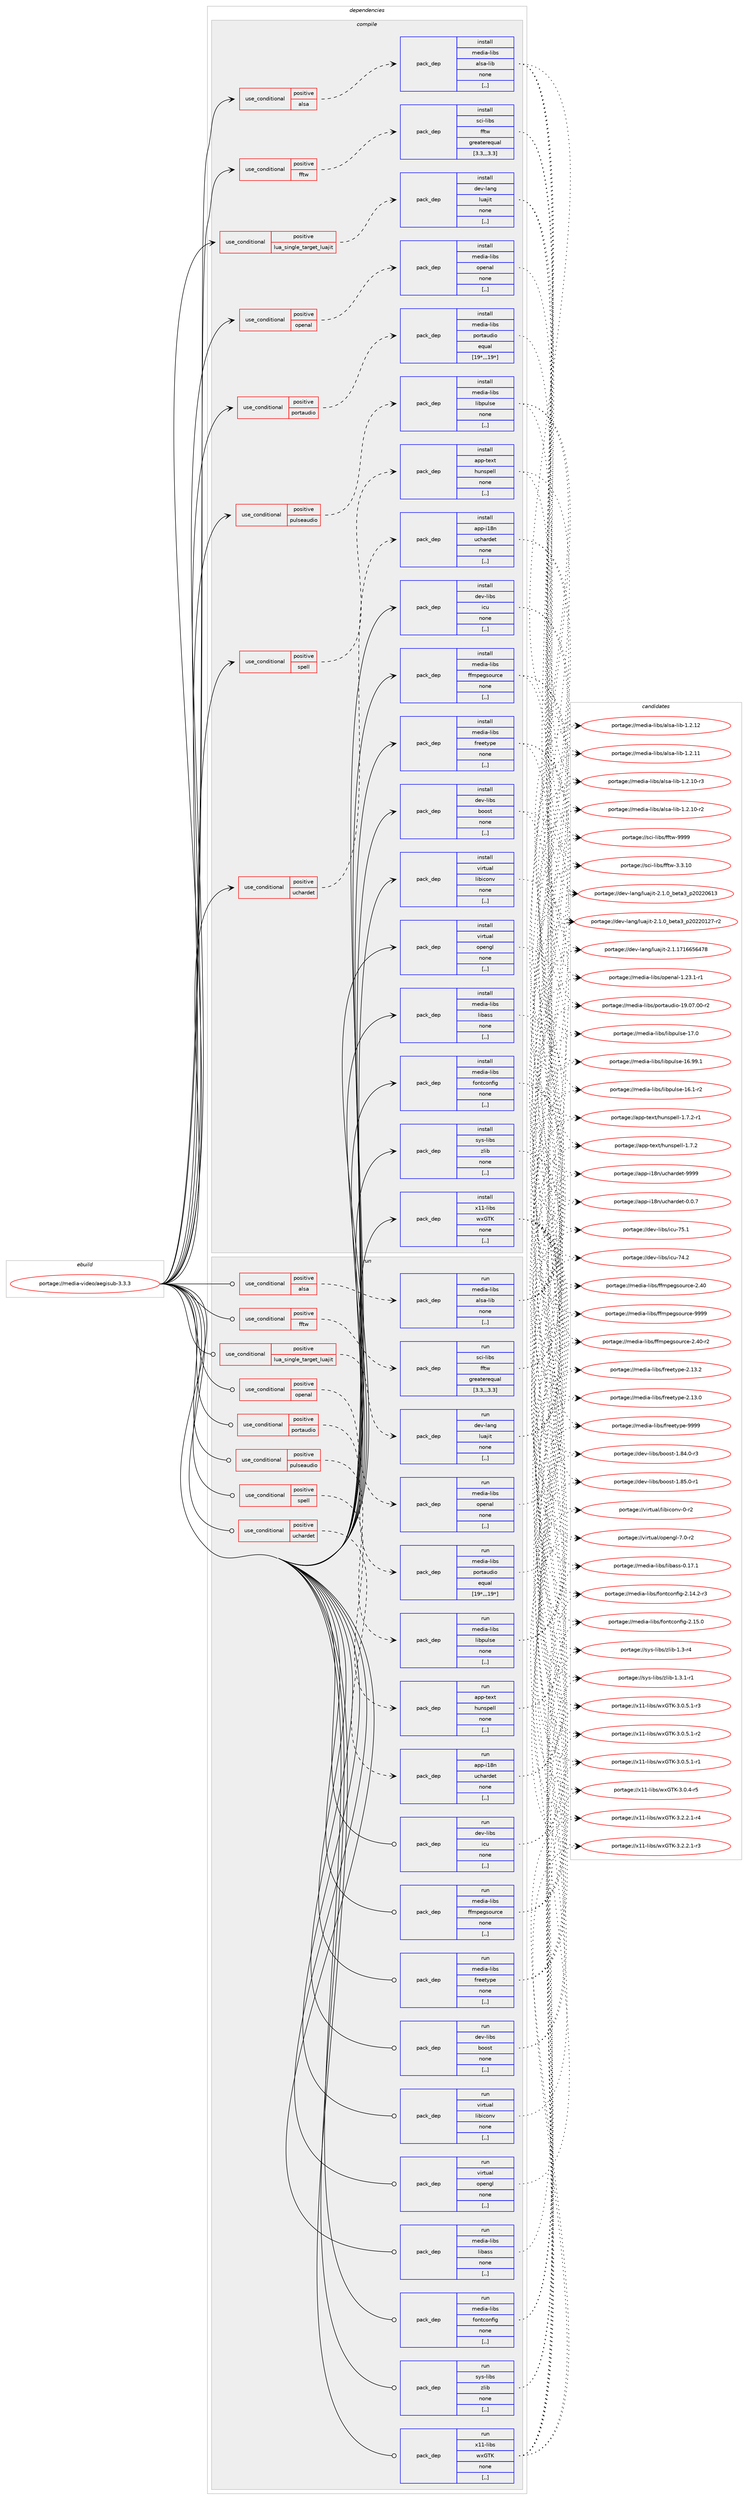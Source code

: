 digraph prolog {

# *************
# Graph options
# *************

newrank=true;
concentrate=true;
compound=true;
graph [rankdir=LR,fontname=Helvetica,fontsize=10,ranksep=1.5];#, ranksep=2.5, nodesep=0.2];
edge  [arrowhead=vee];
node  [fontname=Helvetica,fontsize=10];

# **********
# The ebuild
# **********

subgraph cluster_leftcol {
color=gray;
label=<<i>ebuild</i>>;
id [label="portage://media-video/aegisub-3.3.3", color=red, width=4, href="../media-video/aegisub-3.3.3.svg"];
}

# ****************
# The dependencies
# ****************

subgraph cluster_midcol {
color=gray;
label=<<i>dependencies</i>>;
subgraph cluster_compile {
fillcolor="#eeeeee";
style=filled;
label=<<i>compile</i>>;
subgraph cond82764 {
dependency325314 [label=<<TABLE BORDER="0" CELLBORDER="1" CELLSPACING="0" CELLPADDING="4"><TR><TD ROWSPAN="3" CELLPADDING="10">use_conditional</TD></TR><TR><TD>positive</TD></TR><TR><TD>alsa</TD></TR></TABLE>>, shape=none, color=red];
subgraph pack240034 {
dependency325315 [label=<<TABLE BORDER="0" CELLBORDER="1" CELLSPACING="0" CELLPADDING="4" WIDTH="220"><TR><TD ROWSPAN="6" CELLPADDING="30">pack_dep</TD></TR><TR><TD WIDTH="110">install</TD></TR><TR><TD>media-libs</TD></TR><TR><TD>alsa-lib</TD></TR><TR><TD>none</TD></TR><TR><TD>[,,]</TD></TR></TABLE>>, shape=none, color=blue];
}
dependency325314:e -> dependency325315:w [weight=20,style="dashed",arrowhead="vee"];
}
id:e -> dependency325314:w [weight=20,style="solid",arrowhead="vee"];
subgraph cond82765 {
dependency325316 [label=<<TABLE BORDER="0" CELLBORDER="1" CELLSPACING="0" CELLPADDING="4"><TR><TD ROWSPAN="3" CELLPADDING="10">use_conditional</TD></TR><TR><TD>positive</TD></TR><TR><TD>fftw</TD></TR></TABLE>>, shape=none, color=red];
subgraph pack240035 {
dependency325317 [label=<<TABLE BORDER="0" CELLBORDER="1" CELLSPACING="0" CELLPADDING="4" WIDTH="220"><TR><TD ROWSPAN="6" CELLPADDING="30">pack_dep</TD></TR><TR><TD WIDTH="110">install</TD></TR><TR><TD>sci-libs</TD></TR><TR><TD>fftw</TD></TR><TR><TD>greaterequal</TD></TR><TR><TD>[3.3,,,3.3]</TD></TR></TABLE>>, shape=none, color=blue];
}
dependency325316:e -> dependency325317:w [weight=20,style="dashed",arrowhead="vee"];
}
id:e -> dependency325316:w [weight=20,style="solid",arrowhead="vee"];
subgraph cond82766 {
dependency325318 [label=<<TABLE BORDER="0" CELLBORDER="1" CELLSPACING="0" CELLPADDING="4"><TR><TD ROWSPAN="3" CELLPADDING="10">use_conditional</TD></TR><TR><TD>positive</TD></TR><TR><TD>lua_single_target_luajit</TD></TR></TABLE>>, shape=none, color=red];
subgraph pack240036 {
dependency325319 [label=<<TABLE BORDER="0" CELLBORDER="1" CELLSPACING="0" CELLPADDING="4" WIDTH="220"><TR><TD ROWSPAN="6" CELLPADDING="30">pack_dep</TD></TR><TR><TD WIDTH="110">install</TD></TR><TR><TD>dev-lang</TD></TR><TR><TD>luajit</TD></TR><TR><TD>none</TD></TR><TR><TD>[,,]</TD></TR></TABLE>>, shape=none, color=blue];
}
dependency325318:e -> dependency325319:w [weight=20,style="dashed",arrowhead="vee"];
}
id:e -> dependency325318:w [weight=20,style="solid",arrowhead="vee"];
subgraph cond82767 {
dependency325320 [label=<<TABLE BORDER="0" CELLBORDER="1" CELLSPACING="0" CELLPADDING="4"><TR><TD ROWSPAN="3" CELLPADDING="10">use_conditional</TD></TR><TR><TD>positive</TD></TR><TR><TD>openal</TD></TR></TABLE>>, shape=none, color=red];
subgraph pack240037 {
dependency325321 [label=<<TABLE BORDER="0" CELLBORDER="1" CELLSPACING="0" CELLPADDING="4" WIDTH="220"><TR><TD ROWSPAN="6" CELLPADDING="30">pack_dep</TD></TR><TR><TD WIDTH="110">install</TD></TR><TR><TD>media-libs</TD></TR><TR><TD>openal</TD></TR><TR><TD>none</TD></TR><TR><TD>[,,]</TD></TR></TABLE>>, shape=none, color=blue];
}
dependency325320:e -> dependency325321:w [weight=20,style="dashed",arrowhead="vee"];
}
id:e -> dependency325320:w [weight=20,style="solid",arrowhead="vee"];
subgraph cond82768 {
dependency325322 [label=<<TABLE BORDER="0" CELLBORDER="1" CELLSPACING="0" CELLPADDING="4"><TR><TD ROWSPAN="3" CELLPADDING="10">use_conditional</TD></TR><TR><TD>positive</TD></TR><TR><TD>portaudio</TD></TR></TABLE>>, shape=none, color=red];
subgraph pack240038 {
dependency325323 [label=<<TABLE BORDER="0" CELLBORDER="1" CELLSPACING="0" CELLPADDING="4" WIDTH="220"><TR><TD ROWSPAN="6" CELLPADDING="30">pack_dep</TD></TR><TR><TD WIDTH="110">install</TD></TR><TR><TD>media-libs</TD></TR><TR><TD>portaudio</TD></TR><TR><TD>equal</TD></TR><TR><TD>[19*,,,19*]</TD></TR></TABLE>>, shape=none, color=blue];
}
dependency325322:e -> dependency325323:w [weight=20,style="dashed",arrowhead="vee"];
}
id:e -> dependency325322:w [weight=20,style="solid",arrowhead="vee"];
subgraph cond82769 {
dependency325324 [label=<<TABLE BORDER="0" CELLBORDER="1" CELLSPACING="0" CELLPADDING="4"><TR><TD ROWSPAN="3" CELLPADDING="10">use_conditional</TD></TR><TR><TD>positive</TD></TR><TR><TD>pulseaudio</TD></TR></TABLE>>, shape=none, color=red];
subgraph pack240039 {
dependency325325 [label=<<TABLE BORDER="0" CELLBORDER="1" CELLSPACING="0" CELLPADDING="4" WIDTH="220"><TR><TD ROWSPAN="6" CELLPADDING="30">pack_dep</TD></TR><TR><TD WIDTH="110">install</TD></TR><TR><TD>media-libs</TD></TR><TR><TD>libpulse</TD></TR><TR><TD>none</TD></TR><TR><TD>[,,]</TD></TR></TABLE>>, shape=none, color=blue];
}
dependency325324:e -> dependency325325:w [weight=20,style="dashed",arrowhead="vee"];
}
id:e -> dependency325324:w [weight=20,style="solid",arrowhead="vee"];
subgraph cond82770 {
dependency325326 [label=<<TABLE BORDER="0" CELLBORDER="1" CELLSPACING="0" CELLPADDING="4"><TR><TD ROWSPAN="3" CELLPADDING="10">use_conditional</TD></TR><TR><TD>positive</TD></TR><TR><TD>spell</TD></TR></TABLE>>, shape=none, color=red];
subgraph pack240040 {
dependency325327 [label=<<TABLE BORDER="0" CELLBORDER="1" CELLSPACING="0" CELLPADDING="4" WIDTH="220"><TR><TD ROWSPAN="6" CELLPADDING="30">pack_dep</TD></TR><TR><TD WIDTH="110">install</TD></TR><TR><TD>app-text</TD></TR><TR><TD>hunspell</TD></TR><TR><TD>none</TD></TR><TR><TD>[,,]</TD></TR></TABLE>>, shape=none, color=blue];
}
dependency325326:e -> dependency325327:w [weight=20,style="dashed",arrowhead="vee"];
}
id:e -> dependency325326:w [weight=20,style="solid",arrowhead="vee"];
subgraph cond82771 {
dependency325328 [label=<<TABLE BORDER="0" CELLBORDER="1" CELLSPACING="0" CELLPADDING="4"><TR><TD ROWSPAN="3" CELLPADDING="10">use_conditional</TD></TR><TR><TD>positive</TD></TR><TR><TD>uchardet</TD></TR></TABLE>>, shape=none, color=red];
subgraph pack240041 {
dependency325329 [label=<<TABLE BORDER="0" CELLBORDER="1" CELLSPACING="0" CELLPADDING="4" WIDTH="220"><TR><TD ROWSPAN="6" CELLPADDING="30">pack_dep</TD></TR><TR><TD WIDTH="110">install</TD></TR><TR><TD>app-i18n</TD></TR><TR><TD>uchardet</TD></TR><TR><TD>none</TD></TR><TR><TD>[,,]</TD></TR></TABLE>>, shape=none, color=blue];
}
dependency325328:e -> dependency325329:w [weight=20,style="dashed",arrowhead="vee"];
}
id:e -> dependency325328:w [weight=20,style="solid",arrowhead="vee"];
subgraph pack240042 {
dependency325330 [label=<<TABLE BORDER="0" CELLBORDER="1" CELLSPACING="0" CELLPADDING="4" WIDTH="220"><TR><TD ROWSPAN="6" CELLPADDING="30">pack_dep</TD></TR><TR><TD WIDTH="110">install</TD></TR><TR><TD>dev-libs</TD></TR><TR><TD>boost</TD></TR><TR><TD>none</TD></TR><TR><TD>[,,]</TD></TR></TABLE>>, shape=none, color=blue];
}
id:e -> dependency325330:w [weight=20,style="solid",arrowhead="vee"];
subgraph pack240043 {
dependency325331 [label=<<TABLE BORDER="0" CELLBORDER="1" CELLSPACING="0" CELLPADDING="4" WIDTH="220"><TR><TD ROWSPAN="6" CELLPADDING="30">pack_dep</TD></TR><TR><TD WIDTH="110">install</TD></TR><TR><TD>dev-libs</TD></TR><TR><TD>icu</TD></TR><TR><TD>none</TD></TR><TR><TD>[,,]</TD></TR></TABLE>>, shape=none, color=blue];
}
id:e -> dependency325331:w [weight=20,style="solid",arrowhead="vee"];
subgraph pack240044 {
dependency325332 [label=<<TABLE BORDER="0" CELLBORDER="1" CELLSPACING="0" CELLPADDING="4" WIDTH="220"><TR><TD ROWSPAN="6" CELLPADDING="30">pack_dep</TD></TR><TR><TD WIDTH="110">install</TD></TR><TR><TD>media-libs</TD></TR><TR><TD>ffmpegsource</TD></TR><TR><TD>none</TD></TR><TR><TD>[,,]</TD></TR></TABLE>>, shape=none, color=blue];
}
id:e -> dependency325332:w [weight=20,style="solid",arrowhead="vee"];
subgraph pack240045 {
dependency325333 [label=<<TABLE BORDER="0" CELLBORDER="1" CELLSPACING="0" CELLPADDING="4" WIDTH="220"><TR><TD ROWSPAN="6" CELLPADDING="30">pack_dep</TD></TR><TR><TD WIDTH="110">install</TD></TR><TR><TD>media-libs</TD></TR><TR><TD>fontconfig</TD></TR><TR><TD>none</TD></TR><TR><TD>[,,]</TD></TR></TABLE>>, shape=none, color=blue];
}
id:e -> dependency325333:w [weight=20,style="solid",arrowhead="vee"];
subgraph pack240046 {
dependency325334 [label=<<TABLE BORDER="0" CELLBORDER="1" CELLSPACING="0" CELLPADDING="4" WIDTH="220"><TR><TD ROWSPAN="6" CELLPADDING="30">pack_dep</TD></TR><TR><TD WIDTH="110">install</TD></TR><TR><TD>media-libs</TD></TR><TR><TD>freetype</TD></TR><TR><TD>none</TD></TR><TR><TD>[,,]</TD></TR></TABLE>>, shape=none, color=blue];
}
id:e -> dependency325334:w [weight=20,style="solid",arrowhead="vee"];
subgraph pack240047 {
dependency325335 [label=<<TABLE BORDER="0" CELLBORDER="1" CELLSPACING="0" CELLPADDING="4" WIDTH="220"><TR><TD ROWSPAN="6" CELLPADDING="30">pack_dep</TD></TR><TR><TD WIDTH="110">install</TD></TR><TR><TD>media-libs</TD></TR><TR><TD>libass</TD></TR><TR><TD>none</TD></TR><TR><TD>[,,]</TD></TR></TABLE>>, shape=none, color=blue];
}
id:e -> dependency325335:w [weight=20,style="solid",arrowhead="vee"];
subgraph pack240048 {
dependency325336 [label=<<TABLE BORDER="0" CELLBORDER="1" CELLSPACING="0" CELLPADDING="4" WIDTH="220"><TR><TD ROWSPAN="6" CELLPADDING="30">pack_dep</TD></TR><TR><TD WIDTH="110">install</TD></TR><TR><TD>sys-libs</TD></TR><TR><TD>zlib</TD></TR><TR><TD>none</TD></TR><TR><TD>[,,]</TD></TR></TABLE>>, shape=none, color=blue];
}
id:e -> dependency325336:w [weight=20,style="solid",arrowhead="vee"];
subgraph pack240049 {
dependency325337 [label=<<TABLE BORDER="0" CELLBORDER="1" CELLSPACING="0" CELLPADDING="4" WIDTH="220"><TR><TD ROWSPAN="6" CELLPADDING="30">pack_dep</TD></TR><TR><TD WIDTH="110">install</TD></TR><TR><TD>virtual</TD></TR><TR><TD>libiconv</TD></TR><TR><TD>none</TD></TR><TR><TD>[,,]</TD></TR></TABLE>>, shape=none, color=blue];
}
id:e -> dependency325337:w [weight=20,style="solid",arrowhead="vee"];
subgraph pack240050 {
dependency325338 [label=<<TABLE BORDER="0" CELLBORDER="1" CELLSPACING="0" CELLPADDING="4" WIDTH="220"><TR><TD ROWSPAN="6" CELLPADDING="30">pack_dep</TD></TR><TR><TD WIDTH="110">install</TD></TR><TR><TD>virtual</TD></TR><TR><TD>opengl</TD></TR><TR><TD>none</TD></TR><TR><TD>[,,]</TD></TR></TABLE>>, shape=none, color=blue];
}
id:e -> dependency325338:w [weight=20,style="solid",arrowhead="vee"];
subgraph pack240051 {
dependency325339 [label=<<TABLE BORDER="0" CELLBORDER="1" CELLSPACING="0" CELLPADDING="4" WIDTH="220"><TR><TD ROWSPAN="6" CELLPADDING="30">pack_dep</TD></TR><TR><TD WIDTH="110">install</TD></TR><TR><TD>x11-libs</TD></TR><TR><TD>wxGTK</TD></TR><TR><TD>none</TD></TR><TR><TD>[,,]</TD></TR></TABLE>>, shape=none, color=blue];
}
id:e -> dependency325339:w [weight=20,style="solid",arrowhead="vee"];
}
subgraph cluster_compileandrun {
fillcolor="#eeeeee";
style=filled;
label=<<i>compile and run</i>>;
}
subgraph cluster_run {
fillcolor="#eeeeee";
style=filled;
label=<<i>run</i>>;
subgraph cond82772 {
dependency325340 [label=<<TABLE BORDER="0" CELLBORDER="1" CELLSPACING="0" CELLPADDING="4"><TR><TD ROWSPAN="3" CELLPADDING="10">use_conditional</TD></TR><TR><TD>positive</TD></TR><TR><TD>alsa</TD></TR></TABLE>>, shape=none, color=red];
subgraph pack240052 {
dependency325341 [label=<<TABLE BORDER="0" CELLBORDER="1" CELLSPACING="0" CELLPADDING="4" WIDTH="220"><TR><TD ROWSPAN="6" CELLPADDING="30">pack_dep</TD></TR><TR><TD WIDTH="110">run</TD></TR><TR><TD>media-libs</TD></TR><TR><TD>alsa-lib</TD></TR><TR><TD>none</TD></TR><TR><TD>[,,]</TD></TR></TABLE>>, shape=none, color=blue];
}
dependency325340:e -> dependency325341:w [weight=20,style="dashed",arrowhead="vee"];
}
id:e -> dependency325340:w [weight=20,style="solid",arrowhead="odot"];
subgraph cond82773 {
dependency325342 [label=<<TABLE BORDER="0" CELLBORDER="1" CELLSPACING="0" CELLPADDING="4"><TR><TD ROWSPAN="3" CELLPADDING="10">use_conditional</TD></TR><TR><TD>positive</TD></TR><TR><TD>fftw</TD></TR></TABLE>>, shape=none, color=red];
subgraph pack240053 {
dependency325343 [label=<<TABLE BORDER="0" CELLBORDER="1" CELLSPACING="0" CELLPADDING="4" WIDTH="220"><TR><TD ROWSPAN="6" CELLPADDING="30">pack_dep</TD></TR><TR><TD WIDTH="110">run</TD></TR><TR><TD>sci-libs</TD></TR><TR><TD>fftw</TD></TR><TR><TD>greaterequal</TD></TR><TR><TD>[3.3,,,3.3]</TD></TR></TABLE>>, shape=none, color=blue];
}
dependency325342:e -> dependency325343:w [weight=20,style="dashed",arrowhead="vee"];
}
id:e -> dependency325342:w [weight=20,style="solid",arrowhead="odot"];
subgraph cond82774 {
dependency325344 [label=<<TABLE BORDER="0" CELLBORDER="1" CELLSPACING="0" CELLPADDING="4"><TR><TD ROWSPAN="3" CELLPADDING="10">use_conditional</TD></TR><TR><TD>positive</TD></TR><TR><TD>lua_single_target_luajit</TD></TR></TABLE>>, shape=none, color=red];
subgraph pack240054 {
dependency325345 [label=<<TABLE BORDER="0" CELLBORDER="1" CELLSPACING="0" CELLPADDING="4" WIDTH="220"><TR><TD ROWSPAN="6" CELLPADDING="30">pack_dep</TD></TR><TR><TD WIDTH="110">run</TD></TR><TR><TD>dev-lang</TD></TR><TR><TD>luajit</TD></TR><TR><TD>none</TD></TR><TR><TD>[,,]</TD></TR></TABLE>>, shape=none, color=blue];
}
dependency325344:e -> dependency325345:w [weight=20,style="dashed",arrowhead="vee"];
}
id:e -> dependency325344:w [weight=20,style="solid",arrowhead="odot"];
subgraph cond82775 {
dependency325346 [label=<<TABLE BORDER="0" CELLBORDER="1" CELLSPACING="0" CELLPADDING="4"><TR><TD ROWSPAN="3" CELLPADDING="10">use_conditional</TD></TR><TR><TD>positive</TD></TR><TR><TD>openal</TD></TR></TABLE>>, shape=none, color=red];
subgraph pack240055 {
dependency325347 [label=<<TABLE BORDER="0" CELLBORDER="1" CELLSPACING="0" CELLPADDING="4" WIDTH="220"><TR><TD ROWSPAN="6" CELLPADDING="30">pack_dep</TD></TR><TR><TD WIDTH="110">run</TD></TR><TR><TD>media-libs</TD></TR><TR><TD>openal</TD></TR><TR><TD>none</TD></TR><TR><TD>[,,]</TD></TR></TABLE>>, shape=none, color=blue];
}
dependency325346:e -> dependency325347:w [weight=20,style="dashed",arrowhead="vee"];
}
id:e -> dependency325346:w [weight=20,style="solid",arrowhead="odot"];
subgraph cond82776 {
dependency325348 [label=<<TABLE BORDER="0" CELLBORDER="1" CELLSPACING="0" CELLPADDING="4"><TR><TD ROWSPAN="3" CELLPADDING="10">use_conditional</TD></TR><TR><TD>positive</TD></TR><TR><TD>portaudio</TD></TR></TABLE>>, shape=none, color=red];
subgraph pack240056 {
dependency325349 [label=<<TABLE BORDER="0" CELLBORDER="1" CELLSPACING="0" CELLPADDING="4" WIDTH="220"><TR><TD ROWSPAN="6" CELLPADDING="30">pack_dep</TD></TR><TR><TD WIDTH="110">run</TD></TR><TR><TD>media-libs</TD></TR><TR><TD>portaudio</TD></TR><TR><TD>equal</TD></TR><TR><TD>[19*,,,19*]</TD></TR></TABLE>>, shape=none, color=blue];
}
dependency325348:e -> dependency325349:w [weight=20,style="dashed",arrowhead="vee"];
}
id:e -> dependency325348:w [weight=20,style="solid",arrowhead="odot"];
subgraph cond82777 {
dependency325350 [label=<<TABLE BORDER="0" CELLBORDER="1" CELLSPACING="0" CELLPADDING="4"><TR><TD ROWSPAN="3" CELLPADDING="10">use_conditional</TD></TR><TR><TD>positive</TD></TR><TR><TD>pulseaudio</TD></TR></TABLE>>, shape=none, color=red];
subgraph pack240057 {
dependency325351 [label=<<TABLE BORDER="0" CELLBORDER="1" CELLSPACING="0" CELLPADDING="4" WIDTH="220"><TR><TD ROWSPAN="6" CELLPADDING="30">pack_dep</TD></TR><TR><TD WIDTH="110">run</TD></TR><TR><TD>media-libs</TD></TR><TR><TD>libpulse</TD></TR><TR><TD>none</TD></TR><TR><TD>[,,]</TD></TR></TABLE>>, shape=none, color=blue];
}
dependency325350:e -> dependency325351:w [weight=20,style="dashed",arrowhead="vee"];
}
id:e -> dependency325350:w [weight=20,style="solid",arrowhead="odot"];
subgraph cond82778 {
dependency325352 [label=<<TABLE BORDER="0" CELLBORDER="1" CELLSPACING="0" CELLPADDING="4"><TR><TD ROWSPAN="3" CELLPADDING="10">use_conditional</TD></TR><TR><TD>positive</TD></TR><TR><TD>spell</TD></TR></TABLE>>, shape=none, color=red];
subgraph pack240058 {
dependency325353 [label=<<TABLE BORDER="0" CELLBORDER="1" CELLSPACING="0" CELLPADDING="4" WIDTH="220"><TR><TD ROWSPAN="6" CELLPADDING="30">pack_dep</TD></TR><TR><TD WIDTH="110">run</TD></TR><TR><TD>app-text</TD></TR><TR><TD>hunspell</TD></TR><TR><TD>none</TD></TR><TR><TD>[,,]</TD></TR></TABLE>>, shape=none, color=blue];
}
dependency325352:e -> dependency325353:w [weight=20,style="dashed",arrowhead="vee"];
}
id:e -> dependency325352:w [weight=20,style="solid",arrowhead="odot"];
subgraph cond82779 {
dependency325354 [label=<<TABLE BORDER="0" CELLBORDER="1" CELLSPACING="0" CELLPADDING="4"><TR><TD ROWSPAN="3" CELLPADDING="10">use_conditional</TD></TR><TR><TD>positive</TD></TR><TR><TD>uchardet</TD></TR></TABLE>>, shape=none, color=red];
subgraph pack240059 {
dependency325355 [label=<<TABLE BORDER="0" CELLBORDER="1" CELLSPACING="0" CELLPADDING="4" WIDTH="220"><TR><TD ROWSPAN="6" CELLPADDING="30">pack_dep</TD></TR><TR><TD WIDTH="110">run</TD></TR><TR><TD>app-i18n</TD></TR><TR><TD>uchardet</TD></TR><TR><TD>none</TD></TR><TR><TD>[,,]</TD></TR></TABLE>>, shape=none, color=blue];
}
dependency325354:e -> dependency325355:w [weight=20,style="dashed",arrowhead="vee"];
}
id:e -> dependency325354:w [weight=20,style="solid",arrowhead="odot"];
subgraph pack240060 {
dependency325356 [label=<<TABLE BORDER="0" CELLBORDER="1" CELLSPACING="0" CELLPADDING="4" WIDTH="220"><TR><TD ROWSPAN="6" CELLPADDING="30">pack_dep</TD></TR><TR><TD WIDTH="110">run</TD></TR><TR><TD>dev-libs</TD></TR><TR><TD>boost</TD></TR><TR><TD>none</TD></TR><TR><TD>[,,]</TD></TR></TABLE>>, shape=none, color=blue];
}
id:e -> dependency325356:w [weight=20,style="solid",arrowhead="odot"];
subgraph pack240061 {
dependency325357 [label=<<TABLE BORDER="0" CELLBORDER="1" CELLSPACING="0" CELLPADDING="4" WIDTH="220"><TR><TD ROWSPAN="6" CELLPADDING="30">pack_dep</TD></TR><TR><TD WIDTH="110">run</TD></TR><TR><TD>dev-libs</TD></TR><TR><TD>icu</TD></TR><TR><TD>none</TD></TR><TR><TD>[,,]</TD></TR></TABLE>>, shape=none, color=blue];
}
id:e -> dependency325357:w [weight=20,style="solid",arrowhead="odot"];
subgraph pack240062 {
dependency325358 [label=<<TABLE BORDER="0" CELLBORDER="1" CELLSPACING="0" CELLPADDING="4" WIDTH="220"><TR><TD ROWSPAN="6" CELLPADDING="30">pack_dep</TD></TR><TR><TD WIDTH="110">run</TD></TR><TR><TD>media-libs</TD></TR><TR><TD>ffmpegsource</TD></TR><TR><TD>none</TD></TR><TR><TD>[,,]</TD></TR></TABLE>>, shape=none, color=blue];
}
id:e -> dependency325358:w [weight=20,style="solid",arrowhead="odot"];
subgraph pack240063 {
dependency325359 [label=<<TABLE BORDER="0" CELLBORDER="1" CELLSPACING="0" CELLPADDING="4" WIDTH="220"><TR><TD ROWSPAN="6" CELLPADDING="30">pack_dep</TD></TR><TR><TD WIDTH="110">run</TD></TR><TR><TD>media-libs</TD></TR><TR><TD>fontconfig</TD></TR><TR><TD>none</TD></TR><TR><TD>[,,]</TD></TR></TABLE>>, shape=none, color=blue];
}
id:e -> dependency325359:w [weight=20,style="solid",arrowhead="odot"];
subgraph pack240064 {
dependency325360 [label=<<TABLE BORDER="0" CELLBORDER="1" CELLSPACING="0" CELLPADDING="4" WIDTH="220"><TR><TD ROWSPAN="6" CELLPADDING="30">pack_dep</TD></TR><TR><TD WIDTH="110">run</TD></TR><TR><TD>media-libs</TD></TR><TR><TD>freetype</TD></TR><TR><TD>none</TD></TR><TR><TD>[,,]</TD></TR></TABLE>>, shape=none, color=blue];
}
id:e -> dependency325360:w [weight=20,style="solid",arrowhead="odot"];
subgraph pack240065 {
dependency325361 [label=<<TABLE BORDER="0" CELLBORDER="1" CELLSPACING="0" CELLPADDING="4" WIDTH="220"><TR><TD ROWSPAN="6" CELLPADDING="30">pack_dep</TD></TR><TR><TD WIDTH="110">run</TD></TR><TR><TD>media-libs</TD></TR><TR><TD>libass</TD></TR><TR><TD>none</TD></TR><TR><TD>[,,]</TD></TR></TABLE>>, shape=none, color=blue];
}
id:e -> dependency325361:w [weight=20,style="solid",arrowhead="odot"];
subgraph pack240066 {
dependency325362 [label=<<TABLE BORDER="0" CELLBORDER="1" CELLSPACING="0" CELLPADDING="4" WIDTH="220"><TR><TD ROWSPAN="6" CELLPADDING="30">pack_dep</TD></TR><TR><TD WIDTH="110">run</TD></TR><TR><TD>sys-libs</TD></TR><TR><TD>zlib</TD></TR><TR><TD>none</TD></TR><TR><TD>[,,]</TD></TR></TABLE>>, shape=none, color=blue];
}
id:e -> dependency325362:w [weight=20,style="solid",arrowhead="odot"];
subgraph pack240067 {
dependency325363 [label=<<TABLE BORDER="0" CELLBORDER="1" CELLSPACING="0" CELLPADDING="4" WIDTH="220"><TR><TD ROWSPAN="6" CELLPADDING="30">pack_dep</TD></TR><TR><TD WIDTH="110">run</TD></TR><TR><TD>virtual</TD></TR><TR><TD>libiconv</TD></TR><TR><TD>none</TD></TR><TR><TD>[,,]</TD></TR></TABLE>>, shape=none, color=blue];
}
id:e -> dependency325363:w [weight=20,style="solid",arrowhead="odot"];
subgraph pack240068 {
dependency325364 [label=<<TABLE BORDER="0" CELLBORDER="1" CELLSPACING="0" CELLPADDING="4" WIDTH="220"><TR><TD ROWSPAN="6" CELLPADDING="30">pack_dep</TD></TR><TR><TD WIDTH="110">run</TD></TR><TR><TD>virtual</TD></TR><TR><TD>opengl</TD></TR><TR><TD>none</TD></TR><TR><TD>[,,]</TD></TR></TABLE>>, shape=none, color=blue];
}
id:e -> dependency325364:w [weight=20,style="solid",arrowhead="odot"];
subgraph pack240069 {
dependency325365 [label=<<TABLE BORDER="0" CELLBORDER="1" CELLSPACING="0" CELLPADDING="4" WIDTH="220"><TR><TD ROWSPAN="6" CELLPADDING="30">pack_dep</TD></TR><TR><TD WIDTH="110">run</TD></TR><TR><TD>x11-libs</TD></TR><TR><TD>wxGTK</TD></TR><TR><TD>none</TD></TR><TR><TD>[,,]</TD></TR></TABLE>>, shape=none, color=blue];
}
id:e -> dependency325365:w [weight=20,style="solid",arrowhead="odot"];
}
}

# **************
# The candidates
# **************

subgraph cluster_choices {
rank=same;
color=gray;
label=<<i>candidates</i>>;

subgraph choice240034 {
color=black;
nodesep=1;
choice109101100105974510810598115479710811597451081059845494650464950 [label="portage://media-libs/alsa-lib-1.2.12", color=red, width=4,href="../media-libs/alsa-lib-1.2.12.svg"];
choice109101100105974510810598115479710811597451081059845494650464949 [label="portage://media-libs/alsa-lib-1.2.11", color=red, width=4,href="../media-libs/alsa-lib-1.2.11.svg"];
choice1091011001059745108105981154797108115974510810598454946504649484511451 [label="portage://media-libs/alsa-lib-1.2.10-r3", color=red, width=4,href="../media-libs/alsa-lib-1.2.10-r3.svg"];
choice1091011001059745108105981154797108115974510810598454946504649484511450 [label="portage://media-libs/alsa-lib-1.2.10-r2", color=red, width=4,href="../media-libs/alsa-lib-1.2.10-r2.svg"];
dependency325315:e -> choice109101100105974510810598115479710811597451081059845494650464950:w [style=dotted,weight="100"];
dependency325315:e -> choice109101100105974510810598115479710811597451081059845494650464949:w [style=dotted,weight="100"];
dependency325315:e -> choice1091011001059745108105981154797108115974510810598454946504649484511451:w [style=dotted,weight="100"];
dependency325315:e -> choice1091011001059745108105981154797108115974510810598454946504649484511450:w [style=dotted,weight="100"];
}
subgraph choice240035 {
color=black;
nodesep=1;
choice115991054510810598115471021021161194557575757 [label="portage://sci-libs/fftw-9999", color=red, width=4,href="../sci-libs/fftw-9999.svg"];
choice1159910545108105981154710210211611945514651464948 [label="portage://sci-libs/fftw-3.3.10", color=red, width=4,href="../sci-libs/fftw-3.3.10.svg"];
dependency325317:e -> choice115991054510810598115471021021161194557575757:w [style=dotted,weight="100"];
dependency325317:e -> choice1159910545108105981154710210211611945514651464948:w [style=dotted,weight="100"];
}
subgraph choice240036 {
color=black;
nodesep=1;
choice10010111845108971101034710811797106105116455046494649554954545354525556 [label="portage://dev-lang/luajit-2.1.1716656478", color=red, width=4,href="../dev-lang/luajit-2.1.1716656478.svg"];
choice1001011184510897110103471081179710610511645504649464895981011169751951125048505048544951 [label="portage://dev-lang/luajit-2.1.0_beta3_p20220613", color=red, width=4,href="../dev-lang/luajit-2.1.0_beta3_p20220613.svg"];
choice10010111845108971101034710811797106105116455046494648959810111697519511250485050484950554511450 [label="portage://dev-lang/luajit-2.1.0_beta3_p20220127-r2", color=red, width=4,href="../dev-lang/luajit-2.1.0_beta3_p20220127-r2.svg"];
dependency325319:e -> choice10010111845108971101034710811797106105116455046494649554954545354525556:w [style=dotted,weight="100"];
dependency325319:e -> choice1001011184510897110103471081179710610511645504649464895981011169751951125048505048544951:w [style=dotted,weight="100"];
dependency325319:e -> choice10010111845108971101034710811797106105116455046494648959810111697519511250485050484950554511450:w [style=dotted,weight="100"];
}
subgraph choice240037 {
color=black;
nodesep=1;
choice1091011001059745108105981154711111210111097108454946505146494511449 [label="portage://media-libs/openal-1.23.1-r1", color=red, width=4,href="../media-libs/openal-1.23.1-r1.svg"];
dependency325321:e -> choice1091011001059745108105981154711111210111097108454946505146494511449:w [style=dotted,weight="100"];
}
subgraph choice240038 {
color=black;
nodesep=1;
choice10910110010597451081059811547112111114116971171001051114549574648554648484511450 [label="portage://media-libs/portaudio-19.07.00-r2", color=red, width=4,href="../media-libs/portaudio-19.07.00-r2.svg"];
dependency325323:e -> choice10910110010597451081059811547112111114116971171001051114549574648554648484511450:w [style=dotted,weight="100"];
}
subgraph choice240039 {
color=black;
nodesep=1;
choice10910110010597451081059811547108105981121171081151014549554648 [label="portage://media-libs/libpulse-17.0", color=red, width=4,href="../media-libs/libpulse-17.0.svg"];
choice10910110010597451081059811547108105981121171081151014549544657574649 [label="portage://media-libs/libpulse-16.99.1", color=red, width=4,href="../media-libs/libpulse-16.99.1.svg"];
choice109101100105974510810598115471081059811211710811510145495446494511450 [label="portage://media-libs/libpulse-16.1-r2", color=red, width=4,href="../media-libs/libpulse-16.1-r2.svg"];
dependency325325:e -> choice10910110010597451081059811547108105981121171081151014549554648:w [style=dotted,weight="100"];
dependency325325:e -> choice10910110010597451081059811547108105981121171081151014549544657574649:w [style=dotted,weight="100"];
dependency325325:e -> choice109101100105974510810598115471081059811211710811510145495446494511450:w [style=dotted,weight="100"];
}
subgraph choice240040 {
color=black;
nodesep=1;
choice9711211245116101120116471041171101151121011081084549465546504511449 [label="portage://app-text/hunspell-1.7.2-r1", color=red, width=4,href="../app-text/hunspell-1.7.2-r1.svg"];
choice971121124511610112011647104117110115112101108108454946554650 [label="portage://app-text/hunspell-1.7.2", color=red, width=4,href="../app-text/hunspell-1.7.2.svg"];
dependency325327:e -> choice9711211245116101120116471041171101151121011081084549465546504511449:w [style=dotted,weight="100"];
dependency325327:e -> choice971121124511610112011647104117110115112101108108454946554650:w [style=dotted,weight="100"];
}
subgraph choice240041 {
color=black;
nodesep=1;
choice971121124510549561104711799104971141001011164557575757 [label="portage://app-i18n/uchardet-9999", color=red, width=4,href="../app-i18n/uchardet-9999.svg"];
choice97112112451054956110471179910497114100101116454846484655 [label="portage://app-i18n/uchardet-0.0.7", color=red, width=4,href="../app-i18n/uchardet-0.0.7.svg"];
dependency325329:e -> choice971121124510549561104711799104971141001011164557575757:w [style=dotted,weight="100"];
dependency325329:e -> choice97112112451054956110471179910497114100101116454846484655:w [style=dotted,weight="100"];
}
subgraph choice240042 {
color=black;
nodesep=1;
choice10010111845108105981154798111111115116454946565346484511449 [label="portage://dev-libs/boost-1.85.0-r1", color=red, width=4,href="../dev-libs/boost-1.85.0-r1.svg"];
choice10010111845108105981154798111111115116454946565246484511451 [label="portage://dev-libs/boost-1.84.0-r3", color=red, width=4,href="../dev-libs/boost-1.84.0-r3.svg"];
dependency325330:e -> choice10010111845108105981154798111111115116454946565346484511449:w [style=dotted,weight="100"];
dependency325330:e -> choice10010111845108105981154798111111115116454946565246484511451:w [style=dotted,weight="100"];
}
subgraph choice240043 {
color=black;
nodesep=1;
choice100101118451081059811547105991174555534649 [label="portage://dev-libs/icu-75.1", color=red, width=4,href="../dev-libs/icu-75.1.svg"];
choice100101118451081059811547105991174555524650 [label="portage://dev-libs/icu-74.2", color=red, width=4,href="../dev-libs/icu-74.2.svg"];
dependency325331:e -> choice100101118451081059811547105991174555534649:w [style=dotted,weight="100"];
dependency325331:e -> choice100101118451081059811547105991174555524650:w [style=dotted,weight="100"];
}
subgraph choice240044 {
color=black;
nodesep=1;
choice10910110010597451081059811547102102109112101103115111117114991014557575757 [label="portage://media-libs/ffmpegsource-9999", color=red, width=4,href="../media-libs/ffmpegsource-9999.svg"];
choice109101100105974510810598115471021021091121011031151111171149910145504652484511450 [label="portage://media-libs/ffmpegsource-2.40-r2", color=red, width=4,href="../media-libs/ffmpegsource-2.40-r2.svg"];
choice10910110010597451081059811547102102109112101103115111117114991014550465248 [label="portage://media-libs/ffmpegsource-2.40", color=red, width=4,href="../media-libs/ffmpegsource-2.40.svg"];
dependency325332:e -> choice10910110010597451081059811547102102109112101103115111117114991014557575757:w [style=dotted,weight="100"];
dependency325332:e -> choice109101100105974510810598115471021021091121011031151111171149910145504652484511450:w [style=dotted,weight="100"];
dependency325332:e -> choice10910110010597451081059811547102102109112101103115111117114991014550465248:w [style=dotted,weight="100"];
}
subgraph choice240045 {
color=black;
nodesep=1;
choice109101100105974510810598115471021111101169911111010210510345504649534648 [label="portage://media-libs/fontconfig-2.15.0", color=red, width=4,href="../media-libs/fontconfig-2.15.0.svg"];
choice1091011001059745108105981154710211111011699111110102105103455046495246504511451 [label="portage://media-libs/fontconfig-2.14.2-r3", color=red, width=4,href="../media-libs/fontconfig-2.14.2-r3.svg"];
dependency325333:e -> choice109101100105974510810598115471021111101169911111010210510345504649534648:w [style=dotted,weight="100"];
dependency325333:e -> choice1091011001059745108105981154710211111011699111110102105103455046495246504511451:w [style=dotted,weight="100"];
}
subgraph choice240046 {
color=black;
nodesep=1;
choice109101100105974510810598115471021141011011161211121014557575757 [label="portage://media-libs/freetype-9999", color=red, width=4,href="../media-libs/freetype-9999.svg"];
choice1091011001059745108105981154710211410110111612111210145504649514650 [label="portage://media-libs/freetype-2.13.2", color=red, width=4,href="../media-libs/freetype-2.13.2.svg"];
choice1091011001059745108105981154710211410110111612111210145504649514648 [label="portage://media-libs/freetype-2.13.0", color=red, width=4,href="../media-libs/freetype-2.13.0.svg"];
dependency325334:e -> choice109101100105974510810598115471021141011011161211121014557575757:w [style=dotted,weight="100"];
dependency325334:e -> choice1091011001059745108105981154710211410110111612111210145504649514650:w [style=dotted,weight="100"];
dependency325334:e -> choice1091011001059745108105981154710211410110111612111210145504649514648:w [style=dotted,weight="100"];
}
subgraph choice240047 {
color=black;
nodesep=1;
choice10910110010597451081059811547108105989711511545484649554649 [label="portage://media-libs/libass-0.17.1", color=red, width=4,href="../media-libs/libass-0.17.1.svg"];
dependency325335:e -> choice10910110010597451081059811547108105989711511545484649554649:w [style=dotted,weight="100"];
}
subgraph choice240048 {
color=black;
nodesep=1;
choice115121115451081059811547122108105984549465146494511449 [label="portage://sys-libs/zlib-1.3.1-r1", color=red, width=4,href="../sys-libs/zlib-1.3.1-r1.svg"];
choice11512111545108105981154712210810598454946514511452 [label="portage://sys-libs/zlib-1.3-r4", color=red, width=4,href="../sys-libs/zlib-1.3-r4.svg"];
dependency325336:e -> choice115121115451081059811547122108105984549465146494511449:w [style=dotted,weight="100"];
dependency325336:e -> choice11512111545108105981154712210810598454946514511452:w [style=dotted,weight="100"];
}
subgraph choice240049 {
color=black;
nodesep=1;
choice1181051141161179710847108105981059911111011845484511450 [label="portage://virtual/libiconv-0-r2", color=red, width=4,href="../virtual/libiconv-0-r2.svg"];
dependency325337:e -> choice1181051141161179710847108105981059911111011845484511450:w [style=dotted,weight="100"];
}
subgraph choice240050 {
color=black;
nodesep=1;
choice1181051141161179710847111112101110103108455546484511450 [label="portage://virtual/opengl-7.0-r2", color=red, width=4,href="../virtual/opengl-7.0-r2.svg"];
dependency325338:e -> choice1181051141161179710847111112101110103108455546484511450:w [style=dotted,weight="100"];
}
subgraph choice240051 {
color=black;
nodesep=1;
choice120494945108105981154711912071847545514650465046494511452 [label="portage://x11-libs/wxGTK-3.2.2.1-r4", color=red, width=4,href="../x11-libs/wxGTK-3.2.2.1-r4.svg"];
choice120494945108105981154711912071847545514650465046494511451 [label="portage://x11-libs/wxGTK-3.2.2.1-r3", color=red, width=4,href="../x11-libs/wxGTK-3.2.2.1-r3.svg"];
choice120494945108105981154711912071847545514648465346494511451 [label="portage://x11-libs/wxGTK-3.0.5.1-r3", color=red, width=4,href="../x11-libs/wxGTK-3.0.5.1-r3.svg"];
choice120494945108105981154711912071847545514648465346494511450 [label="portage://x11-libs/wxGTK-3.0.5.1-r2", color=red, width=4,href="../x11-libs/wxGTK-3.0.5.1-r2.svg"];
choice120494945108105981154711912071847545514648465346494511449 [label="portage://x11-libs/wxGTK-3.0.5.1-r1", color=red, width=4,href="../x11-libs/wxGTK-3.0.5.1-r1.svg"];
choice12049494510810598115471191207184754551464846524511453 [label="portage://x11-libs/wxGTK-3.0.4-r5", color=red, width=4,href="../x11-libs/wxGTK-3.0.4-r5.svg"];
dependency325339:e -> choice120494945108105981154711912071847545514650465046494511452:w [style=dotted,weight="100"];
dependency325339:e -> choice120494945108105981154711912071847545514650465046494511451:w [style=dotted,weight="100"];
dependency325339:e -> choice120494945108105981154711912071847545514648465346494511451:w [style=dotted,weight="100"];
dependency325339:e -> choice120494945108105981154711912071847545514648465346494511450:w [style=dotted,weight="100"];
dependency325339:e -> choice120494945108105981154711912071847545514648465346494511449:w [style=dotted,weight="100"];
dependency325339:e -> choice12049494510810598115471191207184754551464846524511453:w [style=dotted,weight="100"];
}
subgraph choice240052 {
color=black;
nodesep=1;
choice109101100105974510810598115479710811597451081059845494650464950 [label="portage://media-libs/alsa-lib-1.2.12", color=red, width=4,href="../media-libs/alsa-lib-1.2.12.svg"];
choice109101100105974510810598115479710811597451081059845494650464949 [label="portage://media-libs/alsa-lib-1.2.11", color=red, width=4,href="../media-libs/alsa-lib-1.2.11.svg"];
choice1091011001059745108105981154797108115974510810598454946504649484511451 [label="portage://media-libs/alsa-lib-1.2.10-r3", color=red, width=4,href="../media-libs/alsa-lib-1.2.10-r3.svg"];
choice1091011001059745108105981154797108115974510810598454946504649484511450 [label="portage://media-libs/alsa-lib-1.2.10-r2", color=red, width=4,href="../media-libs/alsa-lib-1.2.10-r2.svg"];
dependency325341:e -> choice109101100105974510810598115479710811597451081059845494650464950:w [style=dotted,weight="100"];
dependency325341:e -> choice109101100105974510810598115479710811597451081059845494650464949:w [style=dotted,weight="100"];
dependency325341:e -> choice1091011001059745108105981154797108115974510810598454946504649484511451:w [style=dotted,weight="100"];
dependency325341:e -> choice1091011001059745108105981154797108115974510810598454946504649484511450:w [style=dotted,weight="100"];
}
subgraph choice240053 {
color=black;
nodesep=1;
choice115991054510810598115471021021161194557575757 [label="portage://sci-libs/fftw-9999", color=red, width=4,href="../sci-libs/fftw-9999.svg"];
choice1159910545108105981154710210211611945514651464948 [label="portage://sci-libs/fftw-3.3.10", color=red, width=4,href="../sci-libs/fftw-3.3.10.svg"];
dependency325343:e -> choice115991054510810598115471021021161194557575757:w [style=dotted,weight="100"];
dependency325343:e -> choice1159910545108105981154710210211611945514651464948:w [style=dotted,weight="100"];
}
subgraph choice240054 {
color=black;
nodesep=1;
choice10010111845108971101034710811797106105116455046494649554954545354525556 [label="portage://dev-lang/luajit-2.1.1716656478", color=red, width=4,href="../dev-lang/luajit-2.1.1716656478.svg"];
choice1001011184510897110103471081179710610511645504649464895981011169751951125048505048544951 [label="portage://dev-lang/luajit-2.1.0_beta3_p20220613", color=red, width=4,href="../dev-lang/luajit-2.1.0_beta3_p20220613.svg"];
choice10010111845108971101034710811797106105116455046494648959810111697519511250485050484950554511450 [label="portage://dev-lang/luajit-2.1.0_beta3_p20220127-r2", color=red, width=4,href="../dev-lang/luajit-2.1.0_beta3_p20220127-r2.svg"];
dependency325345:e -> choice10010111845108971101034710811797106105116455046494649554954545354525556:w [style=dotted,weight="100"];
dependency325345:e -> choice1001011184510897110103471081179710610511645504649464895981011169751951125048505048544951:w [style=dotted,weight="100"];
dependency325345:e -> choice10010111845108971101034710811797106105116455046494648959810111697519511250485050484950554511450:w [style=dotted,weight="100"];
}
subgraph choice240055 {
color=black;
nodesep=1;
choice1091011001059745108105981154711111210111097108454946505146494511449 [label="portage://media-libs/openal-1.23.1-r1", color=red, width=4,href="../media-libs/openal-1.23.1-r1.svg"];
dependency325347:e -> choice1091011001059745108105981154711111210111097108454946505146494511449:w [style=dotted,weight="100"];
}
subgraph choice240056 {
color=black;
nodesep=1;
choice10910110010597451081059811547112111114116971171001051114549574648554648484511450 [label="portage://media-libs/portaudio-19.07.00-r2", color=red, width=4,href="../media-libs/portaudio-19.07.00-r2.svg"];
dependency325349:e -> choice10910110010597451081059811547112111114116971171001051114549574648554648484511450:w [style=dotted,weight="100"];
}
subgraph choice240057 {
color=black;
nodesep=1;
choice10910110010597451081059811547108105981121171081151014549554648 [label="portage://media-libs/libpulse-17.0", color=red, width=4,href="../media-libs/libpulse-17.0.svg"];
choice10910110010597451081059811547108105981121171081151014549544657574649 [label="portage://media-libs/libpulse-16.99.1", color=red, width=4,href="../media-libs/libpulse-16.99.1.svg"];
choice109101100105974510810598115471081059811211710811510145495446494511450 [label="portage://media-libs/libpulse-16.1-r2", color=red, width=4,href="../media-libs/libpulse-16.1-r2.svg"];
dependency325351:e -> choice10910110010597451081059811547108105981121171081151014549554648:w [style=dotted,weight="100"];
dependency325351:e -> choice10910110010597451081059811547108105981121171081151014549544657574649:w [style=dotted,weight="100"];
dependency325351:e -> choice109101100105974510810598115471081059811211710811510145495446494511450:w [style=dotted,weight="100"];
}
subgraph choice240058 {
color=black;
nodesep=1;
choice9711211245116101120116471041171101151121011081084549465546504511449 [label="portage://app-text/hunspell-1.7.2-r1", color=red, width=4,href="../app-text/hunspell-1.7.2-r1.svg"];
choice971121124511610112011647104117110115112101108108454946554650 [label="portage://app-text/hunspell-1.7.2", color=red, width=4,href="../app-text/hunspell-1.7.2.svg"];
dependency325353:e -> choice9711211245116101120116471041171101151121011081084549465546504511449:w [style=dotted,weight="100"];
dependency325353:e -> choice971121124511610112011647104117110115112101108108454946554650:w [style=dotted,weight="100"];
}
subgraph choice240059 {
color=black;
nodesep=1;
choice971121124510549561104711799104971141001011164557575757 [label="portage://app-i18n/uchardet-9999", color=red, width=4,href="../app-i18n/uchardet-9999.svg"];
choice97112112451054956110471179910497114100101116454846484655 [label="portage://app-i18n/uchardet-0.0.7", color=red, width=4,href="../app-i18n/uchardet-0.0.7.svg"];
dependency325355:e -> choice971121124510549561104711799104971141001011164557575757:w [style=dotted,weight="100"];
dependency325355:e -> choice97112112451054956110471179910497114100101116454846484655:w [style=dotted,weight="100"];
}
subgraph choice240060 {
color=black;
nodesep=1;
choice10010111845108105981154798111111115116454946565346484511449 [label="portage://dev-libs/boost-1.85.0-r1", color=red, width=4,href="../dev-libs/boost-1.85.0-r1.svg"];
choice10010111845108105981154798111111115116454946565246484511451 [label="portage://dev-libs/boost-1.84.0-r3", color=red, width=4,href="../dev-libs/boost-1.84.0-r3.svg"];
dependency325356:e -> choice10010111845108105981154798111111115116454946565346484511449:w [style=dotted,weight="100"];
dependency325356:e -> choice10010111845108105981154798111111115116454946565246484511451:w [style=dotted,weight="100"];
}
subgraph choice240061 {
color=black;
nodesep=1;
choice100101118451081059811547105991174555534649 [label="portage://dev-libs/icu-75.1", color=red, width=4,href="../dev-libs/icu-75.1.svg"];
choice100101118451081059811547105991174555524650 [label="portage://dev-libs/icu-74.2", color=red, width=4,href="../dev-libs/icu-74.2.svg"];
dependency325357:e -> choice100101118451081059811547105991174555534649:w [style=dotted,weight="100"];
dependency325357:e -> choice100101118451081059811547105991174555524650:w [style=dotted,weight="100"];
}
subgraph choice240062 {
color=black;
nodesep=1;
choice10910110010597451081059811547102102109112101103115111117114991014557575757 [label="portage://media-libs/ffmpegsource-9999", color=red, width=4,href="../media-libs/ffmpegsource-9999.svg"];
choice109101100105974510810598115471021021091121011031151111171149910145504652484511450 [label="portage://media-libs/ffmpegsource-2.40-r2", color=red, width=4,href="../media-libs/ffmpegsource-2.40-r2.svg"];
choice10910110010597451081059811547102102109112101103115111117114991014550465248 [label="portage://media-libs/ffmpegsource-2.40", color=red, width=4,href="../media-libs/ffmpegsource-2.40.svg"];
dependency325358:e -> choice10910110010597451081059811547102102109112101103115111117114991014557575757:w [style=dotted,weight="100"];
dependency325358:e -> choice109101100105974510810598115471021021091121011031151111171149910145504652484511450:w [style=dotted,weight="100"];
dependency325358:e -> choice10910110010597451081059811547102102109112101103115111117114991014550465248:w [style=dotted,weight="100"];
}
subgraph choice240063 {
color=black;
nodesep=1;
choice109101100105974510810598115471021111101169911111010210510345504649534648 [label="portage://media-libs/fontconfig-2.15.0", color=red, width=4,href="../media-libs/fontconfig-2.15.0.svg"];
choice1091011001059745108105981154710211111011699111110102105103455046495246504511451 [label="portage://media-libs/fontconfig-2.14.2-r3", color=red, width=4,href="../media-libs/fontconfig-2.14.2-r3.svg"];
dependency325359:e -> choice109101100105974510810598115471021111101169911111010210510345504649534648:w [style=dotted,weight="100"];
dependency325359:e -> choice1091011001059745108105981154710211111011699111110102105103455046495246504511451:w [style=dotted,weight="100"];
}
subgraph choice240064 {
color=black;
nodesep=1;
choice109101100105974510810598115471021141011011161211121014557575757 [label="portage://media-libs/freetype-9999", color=red, width=4,href="../media-libs/freetype-9999.svg"];
choice1091011001059745108105981154710211410110111612111210145504649514650 [label="portage://media-libs/freetype-2.13.2", color=red, width=4,href="../media-libs/freetype-2.13.2.svg"];
choice1091011001059745108105981154710211410110111612111210145504649514648 [label="portage://media-libs/freetype-2.13.0", color=red, width=4,href="../media-libs/freetype-2.13.0.svg"];
dependency325360:e -> choice109101100105974510810598115471021141011011161211121014557575757:w [style=dotted,weight="100"];
dependency325360:e -> choice1091011001059745108105981154710211410110111612111210145504649514650:w [style=dotted,weight="100"];
dependency325360:e -> choice1091011001059745108105981154710211410110111612111210145504649514648:w [style=dotted,weight="100"];
}
subgraph choice240065 {
color=black;
nodesep=1;
choice10910110010597451081059811547108105989711511545484649554649 [label="portage://media-libs/libass-0.17.1", color=red, width=4,href="../media-libs/libass-0.17.1.svg"];
dependency325361:e -> choice10910110010597451081059811547108105989711511545484649554649:w [style=dotted,weight="100"];
}
subgraph choice240066 {
color=black;
nodesep=1;
choice115121115451081059811547122108105984549465146494511449 [label="portage://sys-libs/zlib-1.3.1-r1", color=red, width=4,href="../sys-libs/zlib-1.3.1-r1.svg"];
choice11512111545108105981154712210810598454946514511452 [label="portage://sys-libs/zlib-1.3-r4", color=red, width=4,href="../sys-libs/zlib-1.3-r4.svg"];
dependency325362:e -> choice115121115451081059811547122108105984549465146494511449:w [style=dotted,weight="100"];
dependency325362:e -> choice11512111545108105981154712210810598454946514511452:w [style=dotted,weight="100"];
}
subgraph choice240067 {
color=black;
nodesep=1;
choice1181051141161179710847108105981059911111011845484511450 [label="portage://virtual/libiconv-0-r2", color=red, width=4,href="../virtual/libiconv-0-r2.svg"];
dependency325363:e -> choice1181051141161179710847108105981059911111011845484511450:w [style=dotted,weight="100"];
}
subgraph choice240068 {
color=black;
nodesep=1;
choice1181051141161179710847111112101110103108455546484511450 [label="portage://virtual/opengl-7.0-r2", color=red, width=4,href="../virtual/opengl-7.0-r2.svg"];
dependency325364:e -> choice1181051141161179710847111112101110103108455546484511450:w [style=dotted,weight="100"];
}
subgraph choice240069 {
color=black;
nodesep=1;
choice120494945108105981154711912071847545514650465046494511452 [label="portage://x11-libs/wxGTK-3.2.2.1-r4", color=red, width=4,href="../x11-libs/wxGTK-3.2.2.1-r4.svg"];
choice120494945108105981154711912071847545514650465046494511451 [label="portage://x11-libs/wxGTK-3.2.2.1-r3", color=red, width=4,href="../x11-libs/wxGTK-3.2.2.1-r3.svg"];
choice120494945108105981154711912071847545514648465346494511451 [label="portage://x11-libs/wxGTK-3.0.5.1-r3", color=red, width=4,href="../x11-libs/wxGTK-3.0.5.1-r3.svg"];
choice120494945108105981154711912071847545514648465346494511450 [label="portage://x11-libs/wxGTK-3.0.5.1-r2", color=red, width=4,href="../x11-libs/wxGTK-3.0.5.1-r2.svg"];
choice120494945108105981154711912071847545514648465346494511449 [label="portage://x11-libs/wxGTK-3.0.5.1-r1", color=red, width=4,href="../x11-libs/wxGTK-3.0.5.1-r1.svg"];
choice12049494510810598115471191207184754551464846524511453 [label="portage://x11-libs/wxGTK-3.0.4-r5", color=red, width=4,href="../x11-libs/wxGTK-3.0.4-r5.svg"];
dependency325365:e -> choice120494945108105981154711912071847545514650465046494511452:w [style=dotted,weight="100"];
dependency325365:e -> choice120494945108105981154711912071847545514650465046494511451:w [style=dotted,weight="100"];
dependency325365:e -> choice120494945108105981154711912071847545514648465346494511451:w [style=dotted,weight="100"];
dependency325365:e -> choice120494945108105981154711912071847545514648465346494511450:w [style=dotted,weight="100"];
dependency325365:e -> choice120494945108105981154711912071847545514648465346494511449:w [style=dotted,weight="100"];
dependency325365:e -> choice12049494510810598115471191207184754551464846524511453:w [style=dotted,weight="100"];
}
}

}
